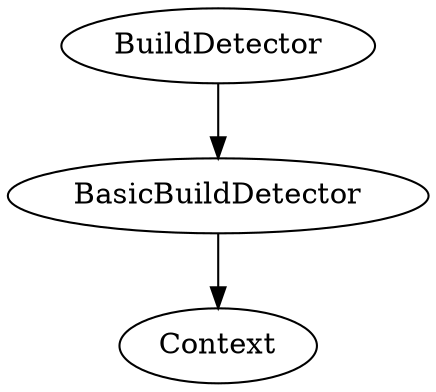 digraph G1 {
  concentrate = true;
  BasicBuildDetector -> Context;
  BuildDetector -> BasicBuildDetector;
}
